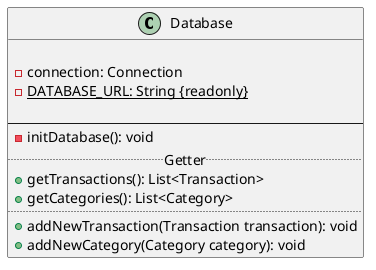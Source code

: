 @startuml

class Database {

    -connection: Connection
    -{static} DATABASE_URL: String {readonly}

----
    -initDatabase(): void
..Getter..
    +getTransactions(): List<Transaction>
    +getCategories(): List<Category>
....
    +addNewTransaction(Transaction transaction): void
    +addNewCategory(Category category): void
}


@enduml